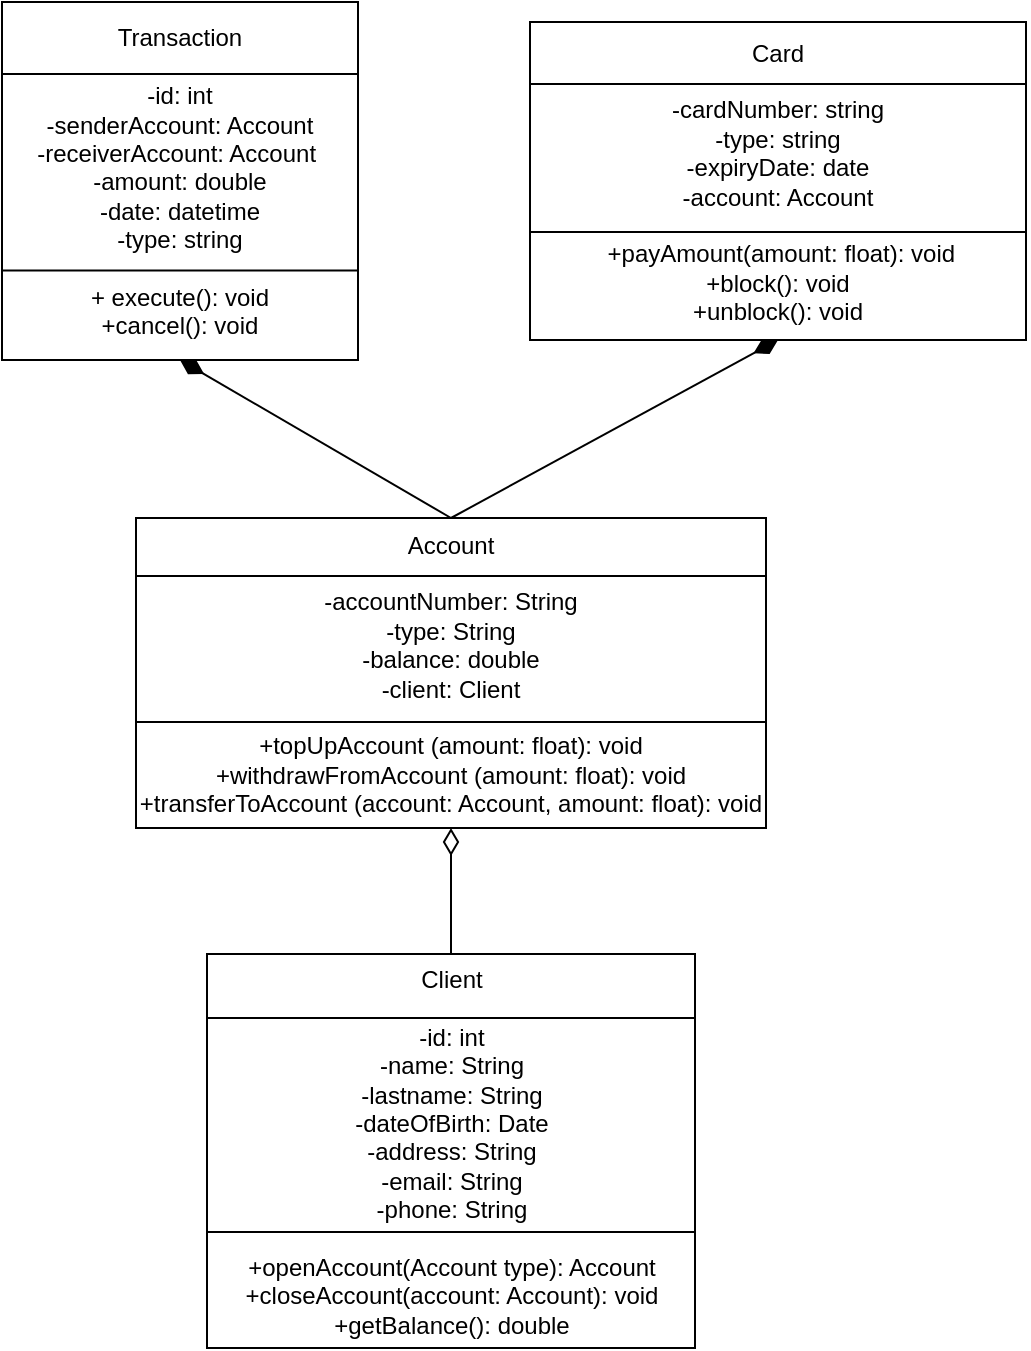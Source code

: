 <mxfile version="28.2.7">
  <diagram name="Страница — 1" id="RD6AQipsSUUi3Uw7jjAg">
    <mxGraphModel dx="1426" dy="1177" grid="0" gridSize="10" guides="1" tooltips="1" connect="1" arrows="1" fold="1" page="0" pageScale="1" pageWidth="827" pageHeight="1169" math="0" shadow="0">
      <root>
        <mxCell id="0" />
        <mxCell id="1" parent="0" />
        <mxCell id="FTKoYw_XkCRagY4097HY-1" value="Client&lt;div&gt;&lt;br&gt;&lt;/div&gt;&lt;div&gt;-id: int&lt;/div&gt;&lt;div&gt;-name: String&lt;/div&gt;&lt;div&gt;-lastname: String&lt;/div&gt;&lt;div&gt;-dateOfBirth: Date&lt;/div&gt;&lt;div&gt;-address: String&lt;/div&gt;&lt;div&gt;-email: String&lt;/div&gt;&lt;div&gt;-phone: String&lt;/div&gt;&lt;div&gt;&lt;br&gt;&lt;/div&gt;&lt;div&gt;+openAccount(Account type): Account&lt;/div&gt;&lt;div&gt;+closeAccount(account: Account): void&lt;/div&gt;&lt;div&gt;+getBalance(): double&lt;/div&gt;" style="rounded=0;whiteSpace=wrap;html=1;" vertex="1" parent="1">
          <mxGeometry x="225.5" y="319" width="244" height="197" as="geometry" />
        </mxCell>
        <mxCell id="FTKoYw_XkCRagY4097HY-2" value="Account&lt;div&gt;&lt;br&gt;&lt;/div&gt;&lt;div&gt;-accountNumber: String&lt;/div&gt;&lt;div&gt;-type: String&lt;/div&gt;&lt;div&gt;-balance: double&lt;/div&gt;&lt;div&gt;-client: Client&lt;/div&gt;&lt;div&gt;&lt;br&gt;&lt;/div&gt;&lt;div&gt;+topUpAccount (amount: float): void&lt;/div&gt;&lt;div&gt;+withdrawFromAccount (amount: float): void&lt;/div&gt;&lt;div&gt;+transferToAccount (account: Account, amount: float): void&lt;/div&gt;" style="rounded=0;whiteSpace=wrap;html=1;" vertex="1" parent="1">
          <mxGeometry x="190" y="101" width="315" height="155" as="geometry" />
        </mxCell>
        <mxCell id="FTKoYw_XkCRagY4097HY-3" value="Card&lt;div&gt;&lt;br&gt;&lt;/div&gt;&lt;div&gt;-cardNumber: string&lt;/div&gt;&lt;div&gt;-&lt;span style=&quot;background-color: transparent; color: light-dark(rgb(0, 0, 0), rgb(255, 255, 255));&quot;&gt;type: string&lt;/span&gt;&lt;/div&gt;&lt;div&gt;&lt;span style=&quot;background-color: transparent; color: light-dark(rgb(0, 0, 0), rgb(255, 255, 255));&quot;&gt;-expiryDate: date&lt;/span&gt;&lt;/div&gt;&lt;div&gt;&lt;span style=&quot;background-color: transparent; color: light-dark(rgb(0, 0, 0), rgb(255, 255, 255));&quot;&gt;-account: Account&lt;/span&gt;&lt;/div&gt;&lt;div&gt;&lt;span style=&quot;background-color: transparent; color: light-dark(rgb(0, 0, 0), rgb(255, 255, 255));&quot;&gt;&lt;br&gt;&lt;/span&gt;&lt;/div&gt;&lt;div&gt;&amp;nbsp;+payAmount(amount: float): void&lt;/div&gt;&lt;div&gt;+block(): void&lt;/div&gt;&lt;div&gt;+unblock(): void&lt;/div&gt;" style="rounded=0;whiteSpace=wrap;html=1;" vertex="1" parent="1">
          <mxGeometry x="387" y="-147" width="248" height="159" as="geometry" />
        </mxCell>
        <mxCell id="FTKoYw_XkCRagY4097HY-4" value="Transaction&lt;div&gt;&lt;br&gt;&lt;/div&gt;&lt;div&gt;-id: int&lt;/div&gt;&lt;div&gt;-senderAccount: Account&lt;/div&gt;&lt;div&gt;-receiverAccount: Account&amp;nbsp;&lt;/div&gt;&lt;div&gt;-&lt;span style=&quot;background-color: transparent; color: light-dark(rgb(0, 0, 0), rgb(255, 255, 255));&quot;&gt;amount: double&lt;/span&gt;&lt;/div&gt;&lt;div&gt;&lt;span style=&quot;background-color: transparent; color: light-dark(rgb(0, 0, 0), rgb(255, 255, 255));&quot;&gt;-&lt;/span&gt;&lt;span style=&quot;background-color: transparent; color: light-dark(rgb(0, 0, 0), rgb(255, 255, 255));&quot;&gt;date: datetime&lt;/span&gt;&lt;/div&gt;&lt;div&gt;-type: string&lt;/div&gt;&lt;div&gt;&lt;br&gt;&lt;/div&gt;&lt;div&gt;+ execute(): void&lt;/div&gt;&lt;div&gt;+cancel(): void&lt;/div&gt;" style="rounded=0;whiteSpace=wrap;html=1;" vertex="1" parent="1">
          <mxGeometry x="123" y="-157" width="178" height="179" as="geometry" />
        </mxCell>
        <mxCell id="FTKoYw_XkCRagY4097HY-5" value="" style="endArrow=none;html=1;rounded=0;exitX=0;exitY=0.75;exitDx=0;exitDy=0;entryX=1;entryY=0.75;entryDx=0;entryDy=0;" edge="1" parent="1" source="FTKoYw_XkCRagY4097HY-4" target="FTKoYw_XkCRagY4097HY-4">
          <mxGeometry width="50" height="50" relative="1" as="geometry">
            <mxPoint x="67" y="120" as="sourcePoint" />
            <mxPoint x="117" y="70" as="targetPoint" />
          </mxGeometry>
        </mxCell>
        <mxCell id="FTKoYw_XkCRagY4097HY-6" value="" style="endArrow=none;html=1;rounded=0;exitX=0;exitY=0.25;exitDx=0;exitDy=0;entryX=1;entryY=0.25;entryDx=0;entryDy=0;" edge="1" parent="1">
          <mxGeometry width="50" height="50" relative="1" as="geometry">
            <mxPoint x="123" y="-121" as="sourcePoint" />
            <mxPoint x="301" y="-121" as="targetPoint" />
          </mxGeometry>
        </mxCell>
        <mxCell id="FTKoYw_XkCRagY4097HY-7" value="" style="endArrow=none;html=1;rounded=0;exitX=0;exitY=0.25;exitDx=0;exitDy=0;entryX=1;entryY=0.25;entryDx=0;entryDy=0;" edge="1" parent="1">
          <mxGeometry width="50" height="50" relative="1" as="geometry">
            <mxPoint x="387" y="-116" as="sourcePoint" />
            <mxPoint x="635" y="-116" as="targetPoint" />
          </mxGeometry>
        </mxCell>
        <mxCell id="FTKoYw_XkCRagY4097HY-8" value="" style="endArrow=none;html=1;rounded=0;exitX=0;exitY=0.75;exitDx=0;exitDy=0;entryX=1;entryY=0.75;entryDx=0;entryDy=0;" edge="1" parent="1">
          <mxGeometry width="50" height="50" relative="1" as="geometry">
            <mxPoint x="387" y="-42" as="sourcePoint" />
            <mxPoint x="635" y="-42" as="targetPoint" />
          </mxGeometry>
        </mxCell>
        <mxCell id="FTKoYw_XkCRagY4097HY-9" value="" style="endArrow=none;html=1;rounded=0;exitX=0;exitY=0.25;exitDx=0;exitDy=0;entryX=1;entryY=0.25;entryDx=0;entryDy=0;" edge="1" parent="1">
          <mxGeometry width="50" height="50" relative="1" as="geometry">
            <mxPoint x="225.5" y="351" as="sourcePoint" />
            <mxPoint x="469.5" y="351" as="targetPoint" />
          </mxGeometry>
        </mxCell>
        <mxCell id="FTKoYw_XkCRagY4097HY-10" value="" style="endArrow=none;html=1;rounded=0;exitX=0;exitY=0.75;exitDx=0;exitDy=0;entryX=1;entryY=0.75;entryDx=0;entryDy=0;" edge="1" parent="1">
          <mxGeometry width="50" height="50" relative="1" as="geometry">
            <mxPoint x="225.5" y="458" as="sourcePoint" />
            <mxPoint x="469.5" y="458" as="targetPoint" />
          </mxGeometry>
        </mxCell>
        <mxCell id="FTKoYw_XkCRagY4097HY-11" value="" style="endArrow=none;html=1;rounded=0;exitX=0;exitY=0.25;exitDx=0;exitDy=0;entryX=1;entryY=0.25;entryDx=0;entryDy=0;" edge="1" parent="1">
          <mxGeometry width="50" height="50" relative="1" as="geometry">
            <mxPoint x="190" y="130" as="sourcePoint" />
            <mxPoint x="505" y="130" as="targetPoint" />
          </mxGeometry>
        </mxCell>
        <mxCell id="FTKoYw_XkCRagY4097HY-12" value="" style="endArrow=none;html=1;rounded=0;exitX=0;exitY=0.75;exitDx=0;exitDy=0;entryX=1;entryY=0.75;entryDx=0;entryDy=0;" edge="1" parent="1">
          <mxGeometry width="50" height="50" relative="1" as="geometry">
            <mxPoint x="190" y="203" as="sourcePoint" />
            <mxPoint x="505" y="203" as="targetPoint" />
          </mxGeometry>
        </mxCell>
        <mxCell id="FTKoYw_XkCRagY4097HY-13" value="" style="endArrow=diamondThin;html=1;rounded=0;exitX=0.5;exitY=0;exitDx=0;exitDy=0;entryX=0.5;entryY=1;entryDx=0;entryDy=0;endFill=0;endSize=11;" edge="1" parent="1" source="FTKoYw_XkCRagY4097HY-1" target="FTKoYw_XkCRagY4097HY-2">
          <mxGeometry width="50" height="50" relative="1" as="geometry">
            <mxPoint x="125" y="338" as="sourcePoint" />
            <mxPoint x="175" y="288" as="targetPoint" />
          </mxGeometry>
        </mxCell>
        <mxCell id="FTKoYw_XkCRagY4097HY-15" value="" style="endArrow=diamondThin;html=1;rounded=0;entryX=0.5;entryY=1;entryDx=0;entryDy=0;exitX=0.5;exitY=0;exitDx=0;exitDy=0;endFill=1;endSize=11;" edge="1" parent="1" source="FTKoYw_XkCRagY4097HY-2" target="FTKoYw_XkCRagY4097HY-3">
          <mxGeometry width="50" height="50" relative="1" as="geometry">
            <mxPoint x="275" y="77" as="sourcePoint" />
            <mxPoint x="325" y="27" as="targetPoint" />
          </mxGeometry>
        </mxCell>
        <mxCell id="FTKoYw_XkCRagY4097HY-16" value="" style="endArrow=diamondThin;html=1;rounded=0;entryX=0.5;entryY=1;entryDx=0;entryDy=0;exitX=0.5;exitY=0;exitDx=0;exitDy=0;endFill=1;endSize=11;" edge="1" parent="1" source="FTKoYw_XkCRagY4097HY-2" target="FTKoYw_XkCRagY4097HY-4">
          <mxGeometry width="50" height="50" relative="1" as="geometry">
            <mxPoint x="49" y="183" as="sourcePoint" />
            <mxPoint x="290" y="88" as="targetPoint" />
          </mxGeometry>
        </mxCell>
      </root>
    </mxGraphModel>
  </diagram>
</mxfile>
